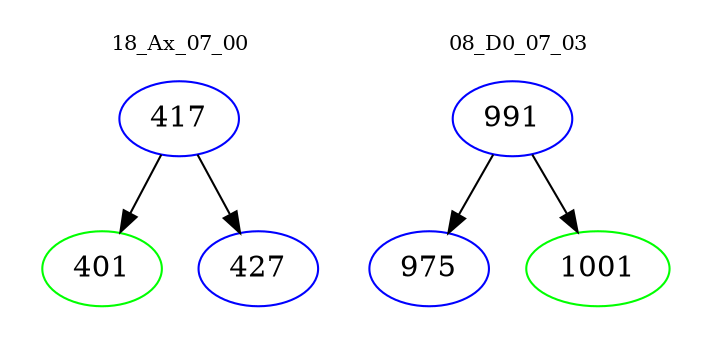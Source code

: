 digraph{
subgraph cluster_0 {
color = white
label = "18_Ax_07_00";
fontsize=10;
T0_417 [label="417", color="blue"]
T0_417 -> T0_401 [color="black"]
T0_401 [label="401", color="green"]
T0_417 -> T0_427 [color="black"]
T0_427 [label="427", color="blue"]
}
subgraph cluster_1 {
color = white
label = "08_D0_07_03";
fontsize=10;
T1_991 [label="991", color="blue"]
T1_991 -> T1_975 [color="black"]
T1_975 [label="975", color="blue"]
T1_991 -> T1_1001 [color="black"]
T1_1001 [label="1001", color="green"]
}
}
